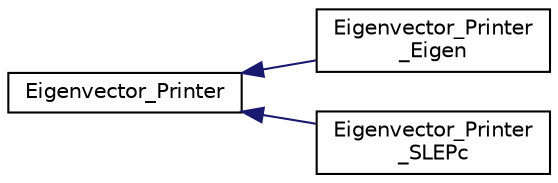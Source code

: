 digraph "Graphical Class Hierarchy"
{
  edge [fontname="Helvetica",fontsize="10",labelfontname="Helvetica",labelfontsize="10"];
  node [fontname="Helvetica",fontsize="10",shape=record];
  rankdir="LR";
  Node1 [label="Eigenvector_Printer",height=0.2,width=0.4,color="black", fillcolor="white", style="filled",URL="$classEigenvector__Printer.html"];
  Node1 -> Node2 [dir="back",color="midnightblue",fontsize="10",style="solid",fontname="Helvetica"];
  Node2 [label="Eigenvector_Printer\l_Eigen",height=0.2,width=0.4,color="black", fillcolor="white", style="filled",URL="$classEigenvector__Printer__Eigen.html"];
  Node1 -> Node3 [dir="back",color="midnightblue",fontsize="10",style="solid",fontname="Helvetica"];
  Node3 [label="Eigenvector_Printer\l_SLEPc",height=0.2,width=0.4,color="black", fillcolor="white", style="filled",URL="$classEigenvector__Printer__SLEPc.html"];
}
